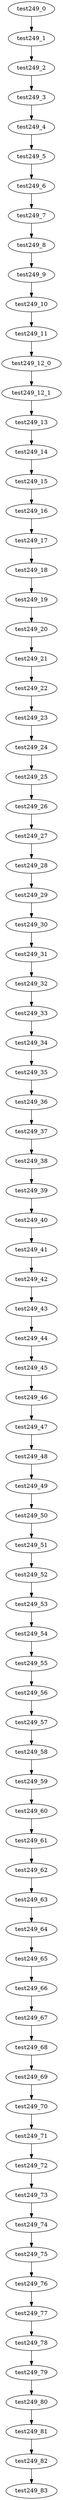 digraph G {
test249_0->test249_1;
test249_1->test249_2;
test249_2->test249_3;
test249_3->test249_4;
test249_4->test249_5;
test249_5->test249_6;
test249_6->test249_7;
test249_7->test249_8;
test249_8->test249_9;
test249_9->test249_10;
test249_10->test249_11;
test249_11->test249_12_0;
test249_12_0->test249_12_1;
test249_12_1->test249_13;
test249_13->test249_14;
test249_14->test249_15;
test249_15->test249_16;
test249_16->test249_17;
test249_17->test249_18;
test249_18->test249_19;
test249_19->test249_20;
test249_20->test249_21;
test249_21->test249_22;
test249_22->test249_23;
test249_23->test249_24;
test249_24->test249_25;
test249_25->test249_26;
test249_26->test249_27;
test249_27->test249_28;
test249_28->test249_29;
test249_29->test249_30;
test249_30->test249_31;
test249_31->test249_32;
test249_32->test249_33;
test249_33->test249_34;
test249_34->test249_35;
test249_35->test249_36;
test249_36->test249_37;
test249_37->test249_38;
test249_38->test249_39;
test249_39->test249_40;
test249_40->test249_41;
test249_41->test249_42;
test249_42->test249_43;
test249_43->test249_44;
test249_44->test249_45;
test249_45->test249_46;
test249_46->test249_47;
test249_47->test249_48;
test249_48->test249_49;
test249_49->test249_50;
test249_50->test249_51;
test249_51->test249_52;
test249_52->test249_53;
test249_53->test249_54;
test249_54->test249_55;
test249_55->test249_56;
test249_56->test249_57;
test249_57->test249_58;
test249_58->test249_59;
test249_59->test249_60;
test249_60->test249_61;
test249_61->test249_62;
test249_62->test249_63;
test249_63->test249_64;
test249_64->test249_65;
test249_65->test249_66;
test249_66->test249_67;
test249_67->test249_68;
test249_68->test249_69;
test249_69->test249_70;
test249_70->test249_71;
test249_71->test249_72;
test249_72->test249_73;
test249_73->test249_74;
test249_74->test249_75;
test249_75->test249_76;
test249_76->test249_77;
test249_77->test249_78;
test249_78->test249_79;
test249_79->test249_80;
test249_80->test249_81;
test249_81->test249_82;
test249_82->test249_83;

}
